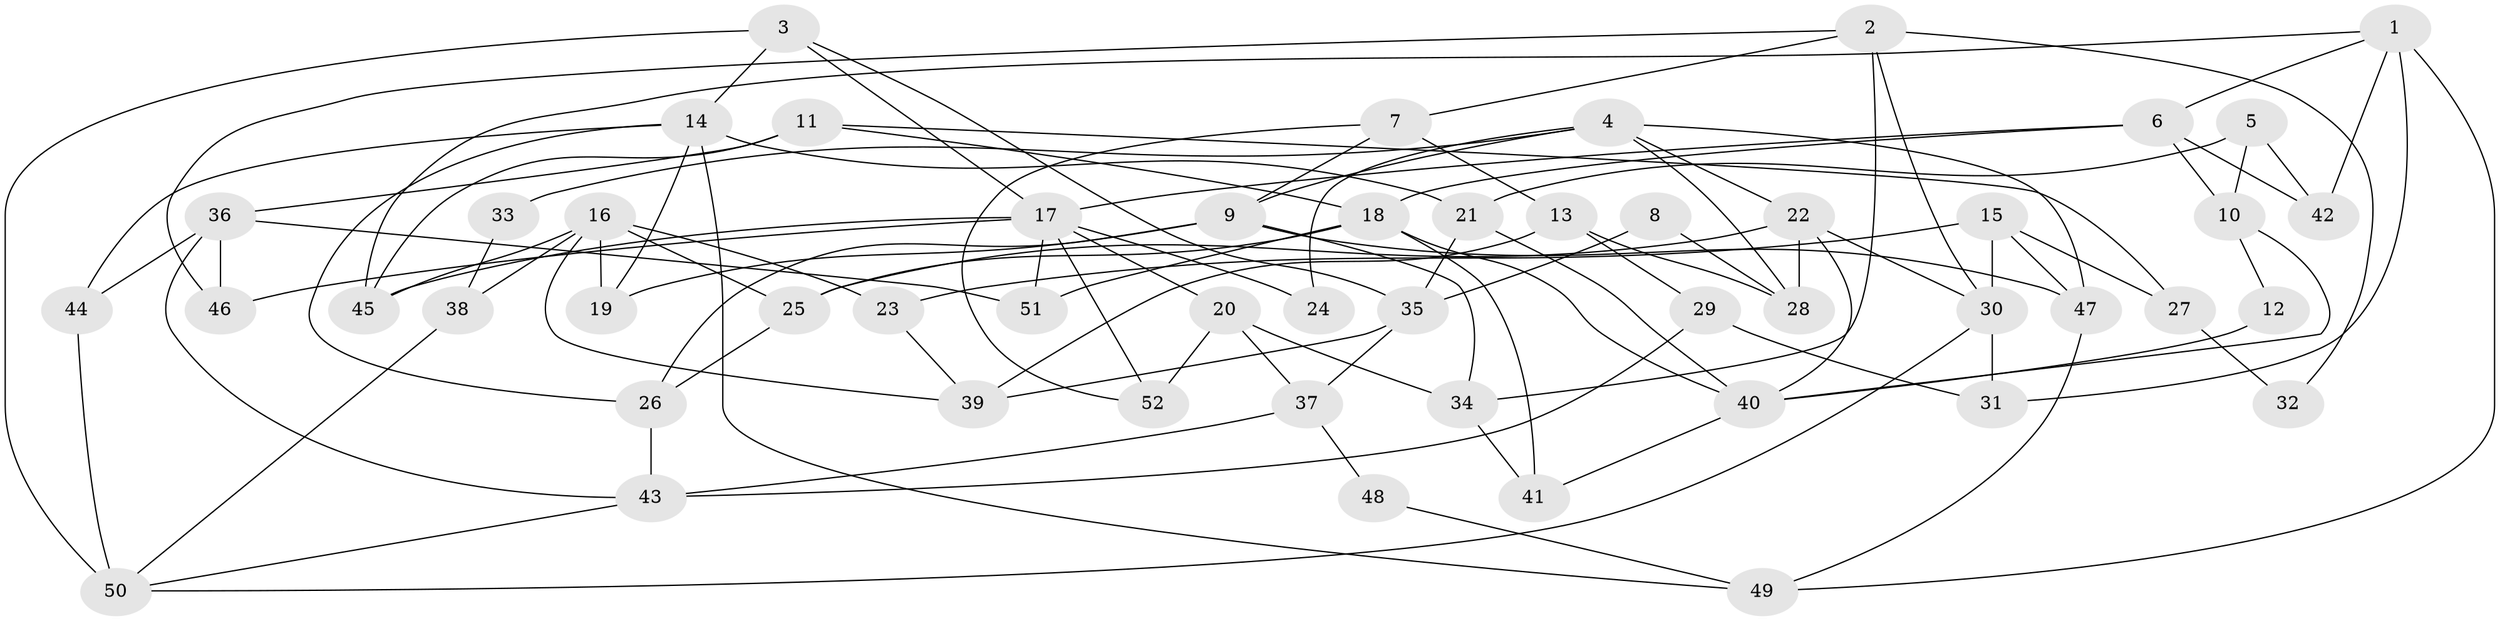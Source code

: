 // Generated by graph-tools (version 1.1) at 2025/50/03/09/25 04:50:22]
// undirected, 52 vertices, 104 edges
graph export_dot {
graph [start="1"]
  node [color=gray90,style=filled];
  1;
  2;
  3;
  4;
  5;
  6;
  7;
  8;
  9;
  10;
  11;
  12;
  13;
  14;
  15;
  16;
  17;
  18;
  19;
  20;
  21;
  22;
  23;
  24;
  25;
  26;
  27;
  28;
  29;
  30;
  31;
  32;
  33;
  34;
  35;
  36;
  37;
  38;
  39;
  40;
  41;
  42;
  43;
  44;
  45;
  46;
  47;
  48;
  49;
  50;
  51;
  52;
  1 -- 49;
  1 -- 6;
  1 -- 31;
  1 -- 42;
  1 -- 45;
  2 -- 7;
  2 -- 46;
  2 -- 30;
  2 -- 32;
  2 -- 34;
  3 -- 17;
  3 -- 35;
  3 -- 14;
  3 -- 50;
  4 -- 22;
  4 -- 28;
  4 -- 9;
  4 -- 24;
  4 -- 33;
  4 -- 47;
  5 -- 21;
  5 -- 10;
  5 -- 42;
  6 -- 42;
  6 -- 17;
  6 -- 10;
  6 -- 18;
  7 -- 9;
  7 -- 13;
  7 -- 52;
  8 -- 28;
  8 -- 35;
  9 -- 34;
  9 -- 19;
  9 -- 26;
  9 -- 47;
  10 -- 40;
  10 -- 12;
  11 -- 18;
  11 -- 45;
  11 -- 27;
  11 -- 36;
  12 -- 40;
  13 -- 39;
  13 -- 29;
  13 -- 28;
  14 -- 19;
  14 -- 21;
  14 -- 26;
  14 -- 44;
  14 -- 49;
  15 -- 30;
  15 -- 47;
  15 -- 23;
  15 -- 27;
  16 -- 45;
  16 -- 25;
  16 -- 19;
  16 -- 23;
  16 -- 38;
  16 -- 39;
  17 -- 52;
  17 -- 51;
  17 -- 20;
  17 -- 24;
  17 -- 45;
  17 -- 46;
  18 -- 25;
  18 -- 40;
  18 -- 41;
  18 -- 51;
  20 -- 37;
  20 -- 34;
  20 -- 52;
  21 -- 40;
  21 -- 35;
  22 -- 40;
  22 -- 30;
  22 -- 25;
  22 -- 28;
  23 -- 39;
  25 -- 26;
  26 -- 43;
  27 -- 32;
  29 -- 31;
  29 -- 43;
  30 -- 50;
  30 -- 31;
  33 -- 38;
  34 -- 41;
  35 -- 39;
  35 -- 37;
  36 -- 44;
  36 -- 43;
  36 -- 46;
  36 -- 51;
  37 -- 43;
  37 -- 48;
  38 -- 50;
  40 -- 41;
  43 -- 50;
  44 -- 50;
  47 -- 49;
  48 -- 49;
}
